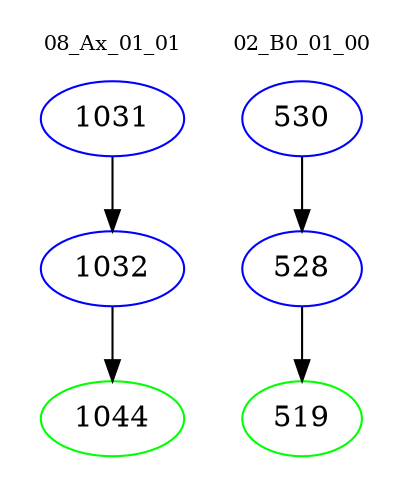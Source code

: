 digraph{
subgraph cluster_0 {
color = white
label = "08_Ax_01_01";
fontsize=10;
T0_1031 [label="1031", color="blue"]
T0_1031 -> T0_1032 [color="black"]
T0_1032 [label="1032", color="blue"]
T0_1032 -> T0_1044 [color="black"]
T0_1044 [label="1044", color="green"]
}
subgraph cluster_1 {
color = white
label = "02_B0_01_00";
fontsize=10;
T1_530 [label="530", color="blue"]
T1_530 -> T1_528 [color="black"]
T1_528 [label="528", color="blue"]
T1_528 -> T1_519 [color="black"]
T1_519 [label="519", color="green"]
}
}
